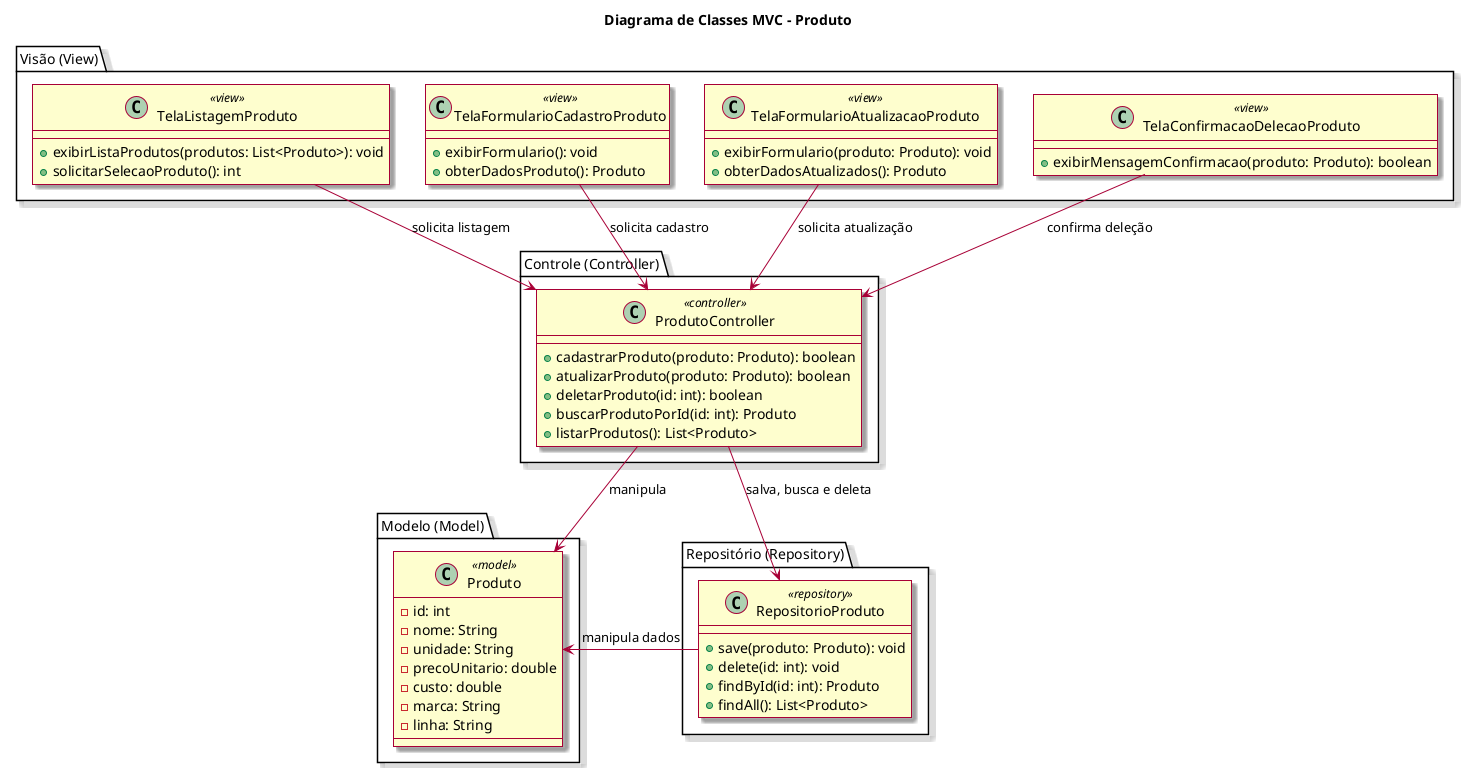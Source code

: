 @startuml Produto

skin rose

title Diagrama de Classes MVC - Produto

package "Visão (View)" {
    class TelaListagemProduto <<view>> {
        + exibirListaProdutos(produtos: List<Produto>): void
        + solicitarSelecaoProduto(): int
    }

    class TelaFormularioCadastroProduto <<view>> {
        + exibirFormulario(): void
        + obterDadosProduto(): Produto
    }

    class TelaFormularioAtualizacaoProduto <<view>> {
        + exibirFormulario(produto: Produto): void
        + obterDadosAtualizados(): Produto
    }

    class TelaConfirmacaoDelecaoProduto <<view>> {
        + exibirMensagemConfirmacao(produto: Produto): boolean
    }
}

package "Controle (Controller)" {
    class ProdutoController <<controller>> {
        + cadastrarProduto(produto: Produto): boolean
        + atualizarProduto(produto: Produto): boolean
        + deletarProduto(id: int): boolean
        + buscarProdutoPorId(id: int): Produto
        + listarProdutos(): List<Produto>
    }
}

package "Modelo (Model)" {
    class Produto <<model>> {
        - id: int
        - nome: String
        - unidade: String
        - precoUnitario: double
        - custo: double
        - marca: String
        - linha: String
    }
}

package "Repositório (Repository)" {
    class RepositorioProduto <<repository>> {
        + save(produto: Produto): void
        + delete(id: int): void
        + findById(id: int): Produto
        + findAll(): List<Produto>
    }
}

'TelaListagemProduto relaciona com o ProdutoController
TelaListagemProduto --> ProdutoController: "solicita listagem"

'TelaFormularioCadastroProduto interage com ProdutoController
TelaFormularioCadastroProduto --> ProdutoController: "solicita cadastro"

'TelaFormularioAtualizacaoProduto interage com ProdutoController
TelaFormularioAtualizacaoProduto --> ProdutoController: "solicita atualização"

'TelaConfirmacaoDelecaoProduto interage com ProdutoController
TelaConfirmacaoDelecaoProduto --> ProdutoController: "confirma deleção"

'ProdutoController acessa os dados do Produto
ProdutoController --> Produto: "manipula"

'ProdutoController interage com RepositorioProduto
ProdutoController --> RepositorioProduto: "salva, busca e deleta"

'Produto é persistido no RepositorioProduto
Produto <- RepositorioProduto: "manipula dados"

@enduml
